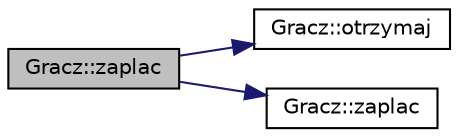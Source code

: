 digraph "Gracz::zaplac"
{
 // LATEX_PDF_SIZE
  edge [fontname="Helvetica",fontsize="10",labelfontname="Helvetica",labelfontsize="10"];
  node [fontname="Helvetica",fontsize="10",shape=record];
  rankdir="LR";
  Node1 [label="Gracz::zaplac",height=0.2,width=0.4,color="black", fillcolor="grey75", style="filled", fontcolor="black",tooltip=" "];
  Node1 -> Node2 [color="midnightblue",fontsize="10",style="solid",fontname="Helvetica"];
  Node2 [label="Gracz::otrzymaj",height=0.2,width=0.4,color="black", fillcolor="white", style="filled",URL="$class_gracz.html#adc70b43039dcdfe80daf97e4fae8f994",tooltip=" "];
  Node1 -> Node3 [color="midnightblue",fontsize="10",style="solid",fontname="Helvetica"];
  Node3 [label="Gracz::zaplac",height=0.2,width=0.4,color="black", fillcolor="white", style="filled",URL="$class_gracz.html#a18b1e1c55fe64c923060f8d627884002",tooltip=" "];
}
